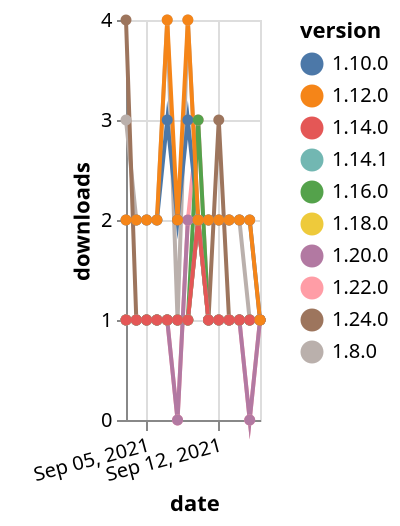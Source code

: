 {"$schema": "https://vega.github.io/schema/vega-lite/v5.json", "description": "A simple bar chart with embedded data.", "data": {"values": [{"date": "2021-09-03", "total": 189, "delta": 1, "version": "1.18.0"}, {"date": "2021-09-04", "total": 190, "delta": 1, "version": "1.18.0"}, {"date": "2021-09-05", "total": 191, "delta": 1, "version": "1.18.0"}, {"date": "2021-09-06", "total": 192, "delta": 1, "version": "1.18.0"}, {"date": "2021-09-07", "total": 193, "delta": 1, "version": "1.18.0"}, {"date": "2021-09-08", "total": 194, "delta": 1, "version": "1.18.0"}, {"date": "2021-09-09", "total": 195, "delta": 1, "version": "1.18.0"}, {"date": "2021-09-10", "total": 197, "delta": 2, "version": "1.18.0"}, {"date": "2021-09-11", "total": 198, "delta": 1, "version": "1.18.0"}, {"date": "2021-09-12", "total": 199, "delta": 1, "version": "1.18.0"}, {"date": "2021-09-13", "total": 200, "delta": 1, "version": "1.18.0"}, {"date": "2021-09-14", "total": 201, "delta": 1, "version": "1.18.0"}, {"date": "2021-09-15", "total": 202, "delta": 1, "version": "1.18.0"}, {"date": "2021-09-16", "total": 203, "delta": 1, "version": "1.18.0"}, {"date": "2021-09-03", "total": 198, "delta": 1, "version": "1.22.0"}, {"date": "2021-09-04", "total": 199, "delta": 1, "version": "1.22.0"}, {"date": "2021-09-05", "total": 200, "delta": 1, "version": "1.22.0"}, {"date": "2021-09-06", "total": 201, "delta": 1, "version": "1.22.0"}, {"date": "2021-09-07", "total": 202, "delta": 1, "version": "1.22.0"}, {"date": "2021-09-08", "total": 202, "delta": 0, "version": "1.22.0"}, {"date": "2021-09-09", "total": 204, "delta": 2, "version": "1.22.0"}, {"date": "2021-09-10", "total": 207, "delta": 3, "version": "1.22.0"}, {"date": "2021-09-11", "total": 208, "delta": 1, "version": "1.22.0"}, {"date": "2021-09-12", "total": 209, "delta": 1, "version": "1.22.0"}, {"date": "2021-09-13", "total": 210, "delta": 1, "version": "1.22.0"}, {"date": "2021-09-14", "total": 211, "delta": 1, "version": "1.22.0"}, {"date": "2021-09-15", "total": 211, "delta": 0, "version": "1.22.0"}, {"date": "2021-09-16", "total": 212, "delta": 1, "version": "1.22.0"}, {"date": "2021-09-03", "total": 3038, "delta": 3, "version": "1.8.0"}, {"date": "2021-09-04", "total": 3040, "delta": 2, "version": "1.8.0"}, {"date": "2021-09-05", "total": 3042, "delta": 2, "version": "1.8.0"}, {"date": "2021-09-06", "total": 3044, "delta": 2, "version": "1.8.0"}, {"date": "2021-09-07", "total": 3048, "delta": 4, "version": "1.8.0"}, {"date": "2021-09-08", "total": 3049, "delta": 1, "version": "1.8.0"}, {"date": "2021-09-09", "total": 3053, "delta": 4, "version": "1.8.0"}, {"date": "2021-09-10", "total": 3055, "delta": 2, "version": "1.8.0"}, {"date": "2021-09-11", "total": 3057, "delta": 2, "version": "1.8.0"}, {"date": "2021-09-12", "total": 3059, "delta": 2, "version": "1.8.0"}, {"date": "2021-09-13", "total": 3061, "delta": 2, "version": "1.8.0"}, {"date": "2021-09-14", "total": 3063, "delta": 2, "version": "1.8.0"}, {"date": "2021-09-15", "total": 3064, "delta": 1, "version": "1.8.0"}, {"date": "2021-09-16", "total": 3065, "delta": 1, "version": "1.8.0"}, {"date": "2021-09-03", "total": 2579, "delta": 2, "version": "1.10.0"}, {"date": "2021-09-04", "total": 2581, "delta": 2, "version": "1.10.0"}, {"date": "2021-09-05", "total": 2583, "delta": 2, "version": "1.10.0"}, {"date": "2021-09-06", "total": 2585, "delta": 2, "version": "1.10.0"}, {"date": "2021-09-07", "total": 2588, "delta": 3, "version": "1.10.0"}, {"date": "2021-09-08", "total": 2590, "delta": 2, "version": "1.10.0"}, {"date": "2021-09-09", "total": 2593, "delta": 3, "version": "1.10.0"}, {"date": "2021-09-10", "total": 2595, "delta": 2, "version": "1.10.0"}, {"date": "2021-09-11", "total": 2597, "delta": 2, "version": "1.10.0"}, {"date": "2021-09-12", "total": 2599, "delta": 2, "version": "1.10.0"}, {"date": "2021-09-13", "total": 2601, "delta": 2, "version": "1.10.0"}, {"date": "2021-09-14", "total": 2603, "delta": 2, "version": "1.10.0"}, {"date": "2021-09-15", "total": 2605, "delta": 2, "version": "1.10.0"}, {"date": "2021-09-16", "total": 2606, "delta": 1, "version": "1.10.0"}, {"date": "2021-09-03", "total": 168, "delta": 1, "version": "1.20.0"}, {"date": "2021-09-04", "total": 169, "delta": 1, "version": "1.20.0"}, {"date": "2021-09-05", "total": 170, "delta": 1, "version": "1.20.0"}, {"date": "2021-09-06", "total": 171, "delta": 1, "version": "1.20.0"}, {"date": "2021-09-07", "total": 172, "delta": 1, "version": "1.20.0"}, {"date": "2021-09-08", "total": 172, "delta": 0, "version": "1.20.0"}, {"date": "2021-09-09", "total": 174, "delta": 2, "version": "1.20.0"}, {"date": "2021-09-10", "total": 176, "delta": 2, "version": "1.20.0"}, {"date": "2021-09-11", "total": 177, "delta": 1, "version": "1.20.0"}, {"date": "2021-09-12", "total": 178, "delta": 1, "version": "1.20.0"}, {"date": "2021-09-13", "total": 179, "delta": 1, "version": "1.20.0"}, {"date": "2021-09-14", "total": 180, "delta": 1, "version": "1.20.0"}, {"date": "2021-09-15", "total": 180, "delta": 0, "version": "1.20.0"}, {"date": "2021-09-16", "total": 181, "delta": 1, "version": "1.20.0"}, {"date": "2021-09-03", "total": 341, "delta": 1, "version": "1.16.0"}, {"date": "2021-09-04", "total": 342, "delta": 1, "version": "1.16.0"}, {"date": "2021-09-05", "total": 343, "delta": 1, "version": "1.16.0"}, {"date": "2021-09-06", "total": 344, "delta": 1, "version": "1.16.0"}, {"date": "2021-09-07", "total": 345, "delta": 1, "version": "1.16.0"}, {"date": "2021-09-08", "total": 346, "delta": 1, "version": "1.16.0"}, {"date": "2021-09-09", "total": 347, "delta": 1, "version": "1.16.0"}, {"date": "2021-09-10", "total": 350, "delta": 3, "version": "1.16.0"}, {"date": "2021-09-11", "total": 351, "delta": 1, "version": "1.16.0"}, {"date": "2021-09-12", "total": 352, "delta": 1, "version": "1.16.0"}, {"date": "2021-09-13", "total": 353, "delta": 1, "version": "1.16.0"}, {"date": "2021-09-14", "total": 354, "delta": 1, "version": "1.16.0"}, {"date": "2021-09-15", "total": 355, "delta": 1, "version": "1.16.0"}, {"date": "2021-09-16", "total": 356, "delta": 1, "version": "1.16.0"}, {"date": "2021-09-03", "total": 124, "delta": 4, "version": "1.24.0"}, {"date": "2021-09-04", "total": 125, "delta": 1, "version": "1.24.0"}, {"date": "2021-09-05", "total": 126, "delta": 1, "version": "1.24.0"}, {"date": "2021-09-06", "total": 127, "delta": 1, "version": "1.24.0"}, {"date": "2021-09-07", "total": 128, "delta": 1, "version": "1.24.0"}, {"date": "2021-09-08", "total": 129, "delta": 1, "version": "1.24.0"}, {"date": "2021-09-09", "total": 130, "delta": 1, "version": "1.24.0"}, {"date": "2021-09-10", "total": 132, "delta": 2, "version": "1.24.0"}, {"date": "2021-09-11", "total": 133, "delta": 1, "version": "1.24.0"}, {"date": "2021-09-12", "total": 136, "delta": 3, "version": "1.24.0"}, {"date": "2021-09-13", "total": 137, "delta": 1, "version": "1.24.0"}, {"date": "2021-09-14", "total": 138, "delta": 1, "version": "1.24.0"}, {"date": "2021-09-15", "total": 139, "delta": 1, "version": "1.24.0"}, {"date": "2021-09-16", "total": 140, "delta": 1, "version": "1.24.0"}, {"date": "2021-09-03", "total": 246, "delta": 1, "version": "1.14.1"}, {"date": "2021-09-04", "total": 247, "delta": 1, "version": "1.14.1"}, {"date": "2021-09-05", "total": 248, "delta": 1, "version": "1.14.1"}, {"date": "2021-09-06", "total": 249, "delta": 1, "version": "1.14.1"}, {"date": "2021-09-07", "total": 250, "delta": 1, "version": "1.14.1"}, {"date": "2021-09-08", "total": 251, "delta": 1, "version": "1.14.1"}, {"date": "2021-09-09", "total": 252, "delta": 1, "version": "1.14.1"}, {"date": "2021-09-10", "total": 254, "delta": 2, "version": "1.14.1"}, {"date": "2021-09-11", "total": 255, "delta": 1, "version": "1.14.1"}, {"date": "2021-09-12", "total": 256, "delta": 1, "version": "1.14.1"}, {"date": "2021-09-13", "total": 257, "delta": 1, "version": "1.14.1"}, {"date": "2021-09-14", "total": 258, "delta": 1, "version": "1.14.1"}, {"date": "2021-09-15", "total": 259, "delta": 1, "version": "1.14.1"}, {"date": "2021-09-16", "total": 260, "delta": 1, "version": "1.14.1"}, {"date": "2021-09-03", "total": 253, "delta": 1, "version": "1.14.0"}, {"date": "2021-09-04", "total": 254, "delta": 1, "version": "1.14.0"}, {"date": "2021-09-05", "total": 255, "delta": 1, "version": "1.14.0"}, {"date": "2021-09-06", "total": 256, "delta": 1, "version": "1.14.0"}, {"date": "2021-09-07", "total": 257, "delta": 1, "version": "1.14.0"}, {"date": "2021-09-08", "total": 258, "delta": 1, "version": "1.14.0"}, {"date": "2021-09-09", "total": 259, "delta": 1, "version": "1.14.0"}, {"date": "2021-09-10", "total": 261, "delta": 2, "version": "1.14.0"}, {"date": "2021-09-11", "total": 262, "delta": 1, "version": "1.14.0"}, {"date": "2021-09-12", "total": 263, "delta": 1, "version": "1.14.0"}, {"date": "2021-09-13", "total": 264, "delta": 1, "version": "1.14.0"}, {"date": "2021-09-14", "total": 265, "delta": 1, "version": "1.14.0"}, {"date": "2021-09-15", "total": 266, "delta": 1, "version": "1.14.0"}, {"date": "2021-09-16", "total": 267, "delta": 1, "version": "1.14.0"}, {"date": "2021-09-03", "total": 2448, "delta": 2, "version": "1.12.0"}, {"date": "2021-09-04", "total": 2450, "delta": 2, "version": "1.12.0"}, {"date": "2021-09-05", "total": 2452, "delta": 2, "version": "1.12.0"}, {"date": "2021-09-06", "total": 2454, "delta": 2, "version": "1.12.0"}, {"date": "2021-09-07", "total": 2458, "delta": 4, "version": "1.12.0"}, {"date": "2021-09-08", "total": 2460, "delta": 2, "version": "1.12.0"}, {"date": "2021-09-09", "total": 2464, "delta": 4, "version": "1.12.0"}, {"date": "2021-09-10", "total": 2466, "delta": 2, "version": "1.12.0"}, {"date": "2021-09-11", "total": 2468, "delta": 2, "version": "1.12.0"}, {"date": "2021-09-12", "total": 2470, "delta": 2, "version": "1.12.0"}, {"date": "2021-09-13", "total": 2472, "delta": 2, "version": "1.12.0"}, {"date": "2021-09-14", "total": 2474, "delta": 2, "version": "1.12.0"}, {"date": "2021-09-15", "total": 2476, "delta": 2, "version": "1.12.0"}, {"date": "2021-09-16", "total": 2477, "delta": 1, "version": "1.12.0"}]}, "width": "container", "mark": {"type": "line", "point": {"filled": true}}, "encoding": {"x": {"field": "date", "type": "temporal", "timeUnit": "yearmonthdate", "title": "date", "axis": {"labelAngle": -15}}, "y": {"field": "delta", "type": "quantitative", "title": "downloads"}, "color": {"field": "version", "type": "nominal"}, "tooltip": {"field": "delta"}}}